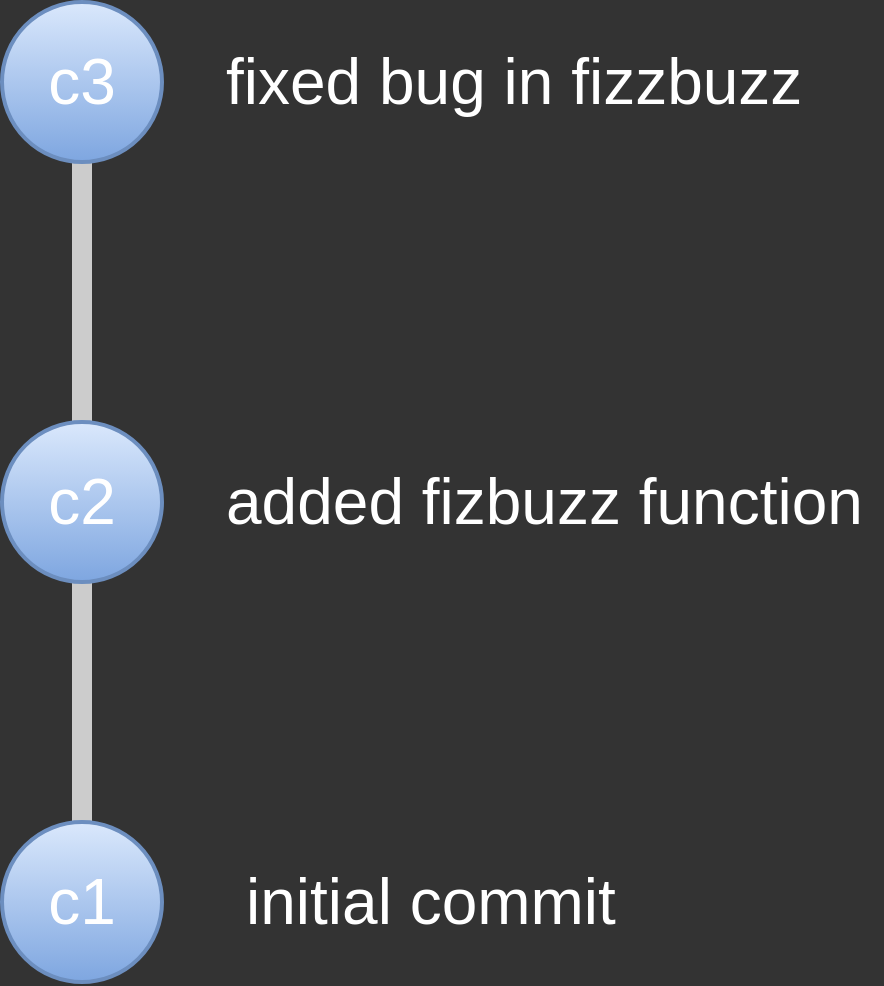 <mxfile version="16.4.0" type="device"><diagram id="94W21Utg3kF56fyfZYhG" name="Page-1"><mxGraphModel dx="1702" dy="1311" grid="1" gridSize="10" guides="1" tooltips="1" connect="1" arrows="1" fold="1" page="1" pageScale="1" pageWidth="1600" pageHeight="900" background="#333333" math="0" shadow="0"><root><mxCell id="0"/><mxCell id="1" parent="0"/><mxCell id="lFFZtA_iqQ0Jk70QX1vK-3" style="edgeStyle=orthogonalEdgeStyle;rounded=1;orthogonalLoop=1;jettySize=auto;html=1;exitX=0.5;exitY=0;exitDx=0;exitDy=0;entryX=0.5;entryY=1;entryDx=0;entryDy=0;fontSize=32;strokeWidth=10;strokeColor=#CCCCCC;endArrow=none;endFill=0;" edge="1" parent="1" source="lFFZtA_iqQ0Jk70QX1vK-1" target="lFFZtA_iqQ0Jk70QX1vK-2"><mxGeometry relative="1" as="geometry"/></mxCell><mxCell id="lFFZtA_iqQ0Jk70QX1vK-1" value="c1" style="ellipse;whiteSpace=wrap;html=1;aspect=fixed;fillColor=#dae8fc;strokeColor=#6c8ebf;strokeWidth=2;fontSize=32;fontColor=#FFFFFF;gradientColor=#7ea6e0;" vertex="1" parent="1"><mxGeometry x="1140" y="780" width="80" height="80" as="geometry"/></mxCell><mxCell id="lFFZtA_iqQ0Jk70QX1vK-8" style="edgeStyle=orthogonalEdgeStyle;rounded=1;orthogonalLoop=1;jettySize=auto;html=1;exitX=0.5;exitY=0;exitDx=0;exitDy=0;fontSize=32;strokeColor=#CCCCCC;strokeWidth=10;endArrow=none;endFill=0;" edge="1" parent="1" source="lFFZtA_iqQ0Jk70QX1vK-2" target="lFFZtA_iqQ0Jk70QX1vK-6"><mxGeometry relative="1" as="geometry"/></mxCell><mxCell id="lFFZtA_iqQ0Jk70QX1vK-2" value="c2" style="ellipse;whiteSpace=wrap;html=1;aspect=fixed;fillColor=#dae8fc;strokeColor=#6c8ebf;strokeWidth=2;fontSize=32;fontColor=#FFFFFF;gradientColor=#7ea6e0;" vertex="1" parent="1"><mxGeometry x="1140" y="580" width="80" height="80" as="geometry"/></mxCell><mxCell id="lFFZtA_iqQ0Jk70QX1vK-4" value="initial commit" style="text;html=1;align=left;verticalAlign=middle;resizable=0;points=[];autosize=1;strokeColor=none;fillColor=none;fontSize=32;fontColor=#FFFFFF;" vertex="1" parent="1"><mxGeometry x="1260" y="800" width="200" height="40" as="geometry"/></mxCell><mxCell id="lFFZtA_iqQ0Jk70QX1vK-5" value="added fizbuzz function" style="text;html=1;align=left;verticalAlign=middle;resizable=0;points=[];autosize=1;strokeColor=none;fillColor=none;fontSize=32;fontColor=#FFFFFF;" vertex="1" parent="1"><mxGeometry x="1250" y="600" width="330" height="40" as="geometry"/></mxCell><mxCell id="lFFZtA_iqQ0Jk70QX1vK-6" value="c3" style="ellipse;whiteSpace=wrap;html=1;aspect=fixed;fillColor=#dae8fc;strokeColor=#6c8ebf;strokeWidth=2;fontSize=32;gradientColor=#7ea6e0;fontColor=#FFFFFF;" vertex="1" parent="1"><mxGeometry x="1140" y="370" width="80" height="80" as="geometry"/></mxCell><mxCell id="lFFZtA_iqQ0Jk70QX1vK-7" value="fixed bug in fizzbuzz" style="text;html=1;align=left;verticalAlign=middle;resizable=0;points=[];autosize=1;strokeColor=none;fillColor=none;fontSize=32;fontColor=#FFFFFF;" vertex="1" parent="1"><mxGeometry x="1250" y="390" width="300" height="40" as="geometry"/></mxCell></root></mxGraphModel></diagram></mxfile>